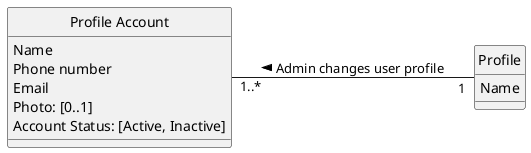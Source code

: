 @startuml
skinparam style strictuml
left to right direction
skinparam groupInheritance 3

 class "Profile Account" {
   Name
   Phone number
   Email
   Photo: [0..1]
   'the [0..1] in Photo indicates an optional value, see Craig 2004, p.121
   Account Status: [Active, Inactive]
 }

 class Profile {
 Name
 }

"Profile Account" "1..*" -- "1" Profile: Admin changes user profile <
@enduml